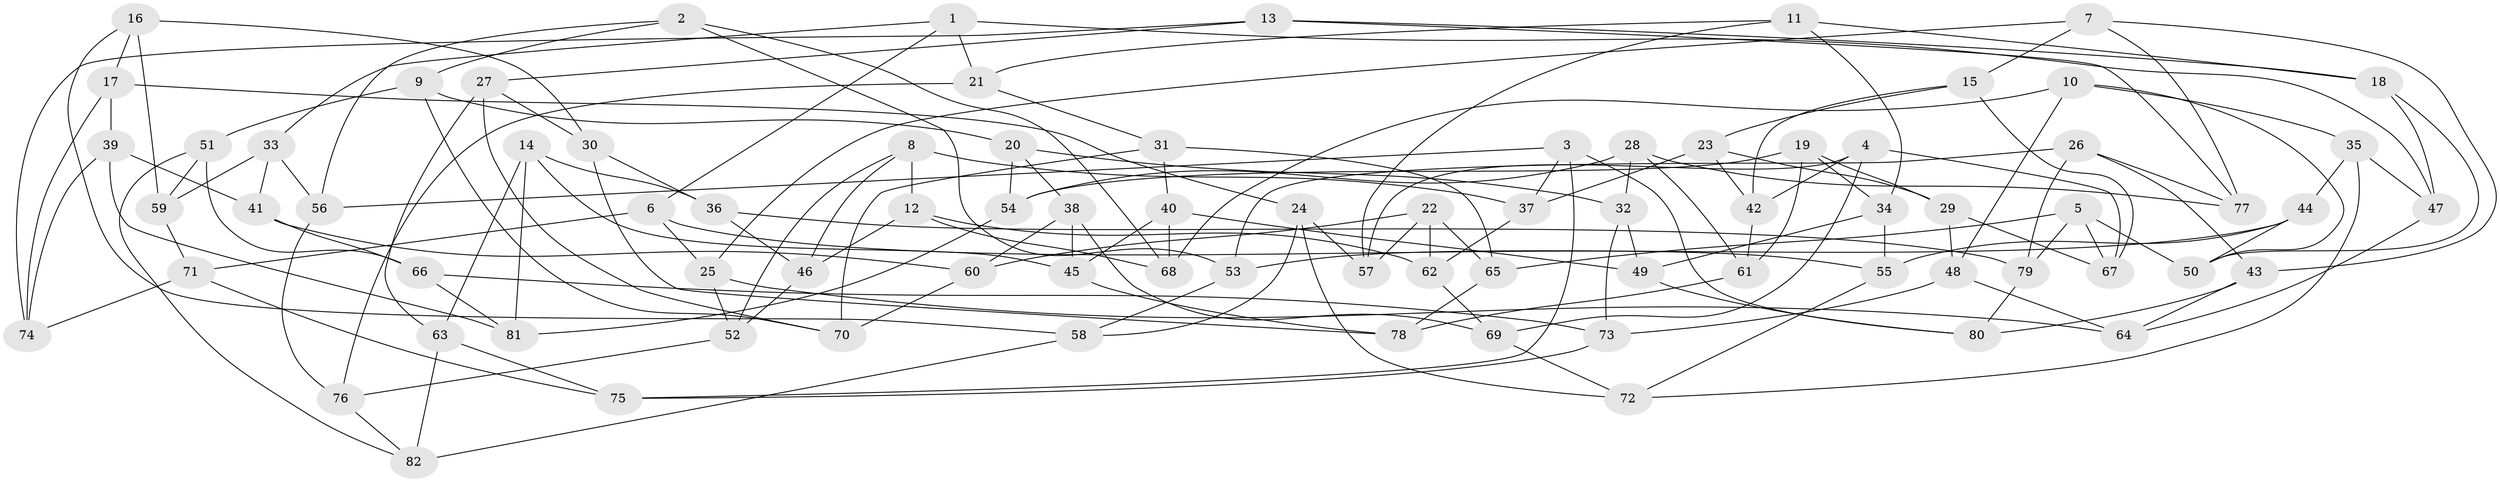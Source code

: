 // coarse degree distribution, {6: 0.5833333333333334, 4: 0.25, 5: 0.125, 3: 0.041666666666666664}
// Generated by graph-tools (version 1.1) at 2025/42/03/06/25 10:42:23]
// undirected, 82 vertices, 164 edges
graph export_dot {
graph [start="1"]
  node [color=gray90,style=filled];
  1;
  2;
  3;
  4;
  5;
  6;
  7;
  8;
  9;
  10;
  11;
  12;
  13;
  14;
  15;
  16;
  17;
  18;
  19;
  20;
  21;
  22;
  23;
  24;
  25;
  26;
  27;
  28;
  29;
  30;
  31;
  32;
  33;
  34;
  35;
  36;
  37;
  38;
  39;
  40;
  41;
  42;
  43;
  44;
  45;
  46;
  47;
  48;
  49;
  50;
  51;
  52;
  53;
  54;
  55;
  56;
  57;
  58;
  59;
  60;
  61;
  62;
  63;
  64;
  65;
  66;
  67;
  68;
  69;
  70;
  71;
  72;
  73;
  74;
  75;
  76;
  77;
  78;
  79;
  80;
  81;
  82;
  1 -- 33;
  1 -- 21;
  1 -- 6;
  1 -- 47;
  2 -- 68;
  2 -- 56;
  2 -- 53;
  2 -- 9;
  3 -- 37;
  3 -- 80;
  3 -- 75;
  3 -- 56;
  4 -- 42;
  4 -- 69;
  4 -- 57;
  4 -- 67;
  5 -- 50;
  5 -- 79;
  5 -- 67;
  5 -- 65;
  6 -- 71;
  6 -- 55;
  6 -- 25;
  7 -- 25;
  7 -- 43;
  7 -- 15;
  7 -- 77;
  8 -- 52;
  8 -- 37;
  8 -- 12;
  8 -- 46;
  9 -- 70;
  9 -- 51;
  9 -- 20;
  10 -- 35;
  10 -- 68;
  10 -- 50;
  10 -- 48;
  11 -- 18;
  11 -- 21;
  11 -- 57;
  11 -- 34;
  12 -- 46;
  12 -- 62;
  12 -- 68;
  13 -- 77;
  13 -- 27;
  13 -- 74;
  13 -- 18;
  14 -- 36;
  14 -- 45;
  14 -- 81;
  14 -- 63;
  15 -- 67;
  15 -- 42;
  15 -- 23;
  16 -- 58;
  16 -- 30;
  16 -- 17;
  16 -- 59;
  17 -- 39;
  17 -- 74;
  17 -- 24;
  18 -- 47;
  18 -- 50;
  19 -- 29;
  19 -- 54;
  19 -- 61;
  19 -- 34;
  20 -- 32;
  20 -- 38;
  20 -- 54;
  21 -- 76;
  21 -- 31;
  22 -- 60;
  22 -- 57;
  22 -- 65;
  22 -- 62;
  23 -- 29;
  23 -- 42;
  23 -- 37;
  24 -- 58;
  24 -- 72;
  24 -- 57;
  25 -- 64;
  25 -- 52;
  26 -- 79;
  26 -- 53;
  26 -- 77;
  26 -- 43;
  27 -- 70;
  27 -- 63;
  27 -- 30;
  28 -- 77;
  28 -- 32;
  28 -- 54;
  28 -- 61;
  29 -- 67;
  29 -- 48;
  30 -- 36;
  30 -- 78;
  31 -- 70;
  31 -- 40;
  31 -- 65;
  32 -- 49;
  32 -- 73;
  33 -- 59;
  33 -- 56;
  33 -- 41;
  34 -- 55;
  34 -- 49;
  35 -- 44;
  35 -- 47;
  35 -- 72;
  36 -- 79;
  36 -- 46;
  37 -- 62;
  38 -- 60;
  38 -- 45;
  38 -- 69;
  39 -- 41;
  39 -- 74;
  39 -- 81;
  40 -- 49;
  40 -- 45;
  40 -- 68;
  41 -- 60;
  41 -- 66;
  42 -- 61;
  43 -- 64;
  43 -- 80;
  44 -- 55;
  44 -- 50;
  44 -- 53;
  45 -- 78;
  46 -- 52;
  47 -- 64;
  48 -- 64;
  48 -- 73;
  49 -- 80;
  51 -- 82;
  51 -- 59;
  51 -- 66;
  52 -- 76;
  53 -- 58;
  54 -- 81;
  55 -- 72;
  56 -- 76;
  58 -- 82;
  59 -- 71;
  60 -- 70;
  61 -- 78;
  62 -- 69;
  63 -- 82;
  63 -- 75;
  65 -- 78;
  66 -- 73;
  66 -- 81;
  69 -- 72;
  71 -- 75;
  71 -- 74;
  73 -- 75;
  76 -- 82;
  79 -- 80;
}
